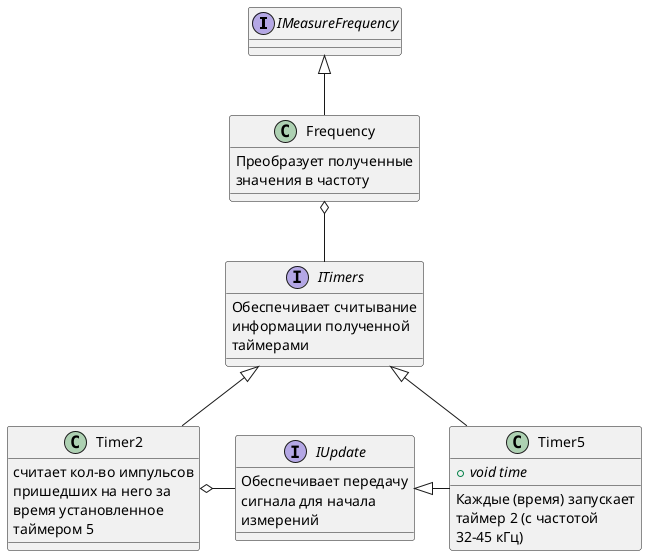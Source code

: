 @startuml name1 

interface IMeasureFrequency
class Frequency
{
    Преобразует полученные
    значения в частоту
}
interface ITimers
{
    Обеспечивает считывание
    информации полученной
    таймерами
}
class Timer2
{
    считает кол-во импульсов
    пришедших на него за
    время установленное
    таймером 5
}
interface IUpdate
{
    Обеспечивает передачу
    сигнала для начала 
    измерений
}
class Timer5
{
    + void {abstract} time
    Каждые (время) запускает
    таймер 2 (с частотой 
    32-45 кГц)
}

ITimers -up-o Frequency
Timer2 -up-|> ITimers
Timer5 -up-|> ITimers
Frequency -up-|> IMeasureFrequency
Timer2 o-right- IUpdate
IUpdate <|-right- Timer5

@enduml